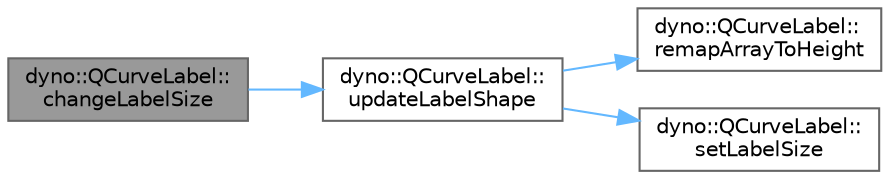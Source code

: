 digraph "dyno::QCurveLabel::changeLabelSize"
{
 // LATEX_PDF_SIZE
  bgcolor="transparent";
  edge [fontname=Helvetica,fontsize=10,labelfontname=Helvetica,labelfontsize=10];
  node [fontname=Helvetica,fontsize=10,shape=box,height=0.2,width=0.4];
  rankdir="LR";
  Node1 [id="Node000001",label="dyno::QCurveLabel::\lchangeLabelSize",height=0.2,width=0.4,color="gray40", fillcolor="grey60", style="filled", fontcolor="black",tooltip=" "];
  Node1 -> Node2 [id="edge1_Node000001_Node000002",color="steelblue1",style="solid",tooltip=" "];
  Node2 [id="Node000002",label="dyno::QCurveLabel::\lupdateLabelShape",height=0.2,width=0.4,color="grey40", fillcolor="white", style="filled",URL="$classdyno_1_1_q_curve_label.html#a4297a4087e14114c391849ae8e7a2fff",tooltip=" "];
  Node2 -> Node3 [id="edge2_Node000002_Node000003",color="steelblue1",style="solid",tooltip=" "];
  Node3 [id="Node000003",label="dyno::QCurveLabel::\lremapArrayToHeight",height=0.2,width=0.4,color="grey40", fillcolor="white", style="filled",URL="$classdyno_1_1_q_curve_label.html#a35b923b7f8d387758043efd8dbd06df4",tooltip=" "];
  Node2 -> Node4 [id="edge3_Node000002_Node000004",color="steelblue1",style="solid",tooltip=" "];
  Node4 [id="Node000004",label="dyno::QCurveLabel::\lsetLabelSize",height=0.2,width=0.4,color="grey40", fillcolor="white", style="filled",URL="$classdyno_1_1_q_curve_label.html#aa1ae3e5a6d934fc9b3af1f56155d1c7d",tooltip=" "];
}
